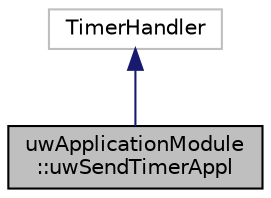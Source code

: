digraph "uwApplicationModule::uwSendTimerAppl"
{
 // LATEX_PDF_SIZE
  edge [fontname="Helvetica",fontsize="10",labelfontname="Helvetica",labelfontsize="10"];
  node [fontname="Helvetica",fontsize="10",shape=record];
  Node1 [label="uwApplicationModule\l::uwSendTimerAppl",height=0.2,width=0.4,color="black", fillcolor="grey75", style="filled", fontcolor="black",tooltip="< uwSenderTimer class that manage the timer"];
  Node2 -> Node1 [dir="back",color="midnightblue",fontsize="10",style="solid",fontname="Helvetica"];
  Node2 [label="TimerHandler",height=0.2,width=0.4,color="grey75", fillcolor="white", style="filled",tooltip=" "];
}
